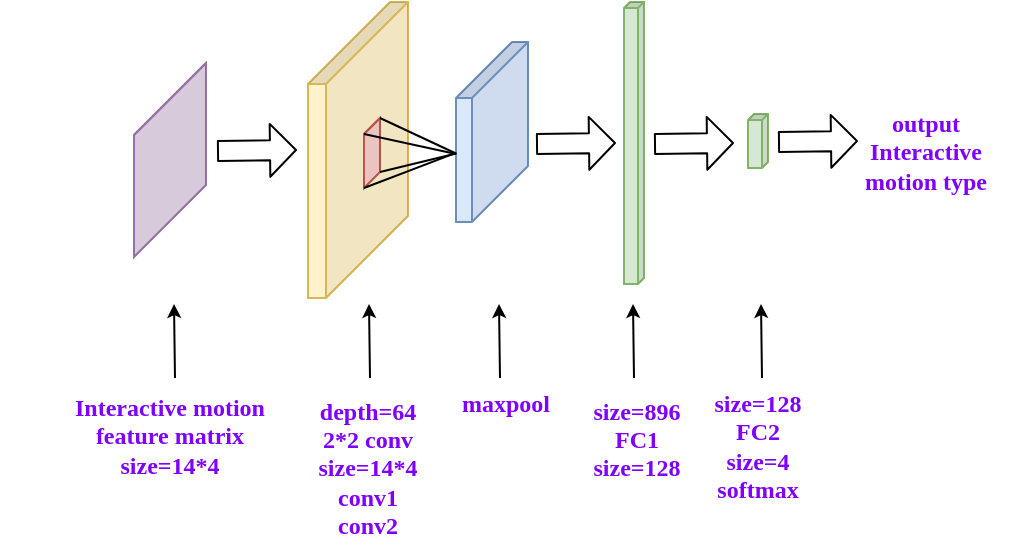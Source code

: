 <mxfile version="10.7.4" type="github"><diagram id="Kh02D2IHpJgUnBtiDbiR" name="Page-1"><mxGraphModel dx="702" dy="390" grid="1" gridSize="10" guides="1" tooltips="1" connect="1" arrows="1" fold="1" page="1" pageScale="1" pageWidth="827" pageHeight="1169" math="0" shadow="0"><root><mxCell id="0"/><mxCell id="1" parent="0"/><mxCell id="0RrtjifXPjOEfjAlMMHi-2" value="" style="shape=cube;whiteSpace=wrap;html=1;boundedLbl=1;backgroundOutline=1;darkOpacity=0.05;darkOpacity2=0.1;fillColor=#dae8fc;strokeColor=#6c8ebf;size=28;direction=south;" parent="1" vertex="1"><mxGeometry x="279" y="313" width="36" height="90" as="geometry"/></mxCell><mxCell id="0RrtjifXPjOEfjAlMMHi-3" value="" style="shape=cube;whiteSpace=wrap;html=1;boundedLbl=1;backgroundOutline=1;darkOpacity=0.05;darkOpacity2=0.1;fillColor=#fff2cc;strokeColor=#d6b656;size=41;direction=south;" parent="1" vertex="1"><mxGeometry x="205" y="293" width="50" height="148" as="geometry"/></mxCell><mxCell id="0RrtjifXPjOEfjAlMMHi-8" value="" style="shape=cube;whiteSpace=wrap;html=1;boundedLbl=1;backgroundOutline=1;darkOpacity=0.05;darkOpacity2=0.1;fillColor=#d5e8d4;strokeColor=#82b366;size=3;direction=south;" parent="1" vertex="1"><mxGeometry x="363" y="293" width="10" height="141" as="geometry"/></mxCell><mxCell id="0RrtjifXPjOEfjAlMMHi-9" value="" style="shape=cube;whiteSpace=wrap;html=1;boundedLbl=1;backgroundOutline=1;darkOpacity=0.05;darkOpacity2=0.1;fillColor=#d5e8d4;strokeColor=#82b366;size=3;direction=south;" parent="1" vertex="1"><mxGeometry x="425" y="349" width="10" height="27" as="geometry"/></mxCell><mxCell id="0RrtjifXPjOEfjAlMMHi-10" value="" style="shape=cube;whiteSpace=wrap;html=1;boundedLbl=1;backgroundOutline=1;darkOpacity=0.05;darkOpacity2=0.1;fillColor=#f8cecc;strokeColor=#b85450;size=9;direction=south;" parent="1" vertex="1"><mxGeometry x="233" y="351" width="8" height="35" as="geometry"/></mxCell><mxCell id="0RrtjifXPjOEfjAlMMHi-11" value="" style="endArrow=none;html=1;exitX=0;exitY=0;exitDx=8;exitDy=8;exitPerimeter=0;entryX=0.621;entryY=1.015;entryDx=0;entryDy=0;entryPerimeter=0;" parent="1" source="0RrtjifXPjOEfjAlMMHi-10" target="0RrtjifXPjOEfjAlMMHi-2" edge="1"><mxGeometry width="50" height="50" relative="1" as="geometry"><mxPoint x="330" y="500" as="sourcePoint"/><mxPoint x="267" y="368" as="targetPoint"/></mxGeometry></mxCell><mxCell id="0RrtjifXPjOEfjAlMMHi-12" value="" style="endArrow=none;html=1;exitX=0;exitY=0;exitDx=0;exitDy=0;exitPerimeter=0;entryX=0.621;entryY=0.993;entryDx=0;entryDy=0;entryPerimeter=0;" parent="1" source="0RrtjifXPjOEfjAlMMHi-10" target="0RrtjifXPjOEfjAlMMHi-2" edge="1"><mxGeometry width="50" height="50" relative="1" as="geometry"><mxPoint x="280" y="470" as="sourcePoint"/><mxPoint x="279" y="368" as="targetPoint"/></mxGeometry></mxCell><mxCell id="0RrtjifXPjOEfjAlMMHi-13" value="" style="endArrow=none;html=1;entryX=0;entryY=0;entryDx=35;entryDy=8;entryPerimeter=0;exitX=0.619;exitY=1.019;exitDx=0;exitDy=0;exitPerimeter=0;" parent="1" source="0RrtjifXPjOEfjAlMMHi-2" target="0RrtjifXPjOEfjAlMMHi-10" edge="1"><mxGeometry width="50" height="50" relative="1" as="geometry"><mxPoint x="270" y="365" as="sourcePoint"/><mxPoint x="250" y="520" as="targetPoint"/></mxGeometry></mxCell><mxCell id="0RrtjifXPjOEfjAlMMHi-14" value="" style="endArrow=none;html=1;entryX=0;entryY=0;entryDx=27;entryDy=0;entryPerimeter=0;exitX=0.619;exitY=0.998;exitDx=0;exitDy=0;exitPerimeter=0;" parent="1" source="0RrtjifXPjOEfjAlMMHi-2" target="0RrtjifXPjOEfjAlMMHi-10" edge="1"><mxGeometry width="50" height="50" relative="1" as="geometry"><mxPoint x="270" y="372" as="sourcePoint"/><mxPoint x="280" y="380" as="targetPoint"/></mxGeometry></mxCell><mxCell id="0RrtjifXPjOEfjAlMMHi-37" value="&lt;font color=&quot;#7f00ff&quot;&gt;&lt;b&gt;depth=64&lt;br&gt;2*2 conv&lt;br&gt;size=14*4&lt;br&gt;conv1&lt;br&gt;conv2&lt;/b&gt;&lt;/font&gt;&lt;br&gt;" style="text;html=1;strokeColor=none;fillColor=none;align=center;verticalAlign=middle;whiteSpace=wrap;rounded=0;fontFamily=Times New Roman;" parent="1" vertex="1"><mxGeometry x="200" y="492" width="70" height="68" as="geometry"/></mxCell><mxCell id="0RrtjifXPjOEfjAlMMHi-38" value="&lt;font color=&quot;#7f00ff&quot;&gt;&lt;b&gt;&lt;br&gt;maxpool&lt;br&gt;&lt;/b&gt;&lt;/font&gt;&lt;br&gt;" style="text;html=1;strokeColor=none;fillColor=none;align=center;verticalAlign=middle;whiteSpace=wrap;rounded=0;fontFamily=Times New Roman;" parent="1" vertex="1"><mxGeometry x="284" y="487" width="40" height="14" as="geometry"/></mxCell><mxCell id="0RrtjifXPjOEfjAlMMHi-43" value="&lt;font color=&quot;#7f00ff&quot;&gt;&lt;b&gt;size=896&lt;br&gt;FC1&lt;br&gt;size=128&lt;br&gt;&lt;br&gt;&lt;/b&gt;&lt;/font&gt;&lt;br&gt;" style="text;html=1;strokeColor=none;fillColor=none;align=center;verticalAlign=middle;whiteSpace=wrap;rounded=0;direction=south;fontFamily=Times New Roman;" parent="1" vertex="1"><mxGeometry x="356.5" y="507" width="25" height="37" as="geometry"/></mxCell><mxCell id="0RrtjifXPjOEfjAlMMHi-47" value="" style="shape=cube;whiteSpace=wrap;html=1;boundedLbl=1;backgroundOutline=1;darkOpacity=0.05;darkOpacity2=0.1;fillColor=#e1d5e7;strokeColor=#9673a6;size=41;direction=south;" parent="1" vertex="1"><mxGeometry x="118" y="323.5" width="36" height="97" as="geometry"/></mxCell><mxCell id="CtdJrrE9eR4Qstlal3_W-2" value="&lt;font style=&quot;font-size: 12px&quot; color=&quot;#7f00ff&quot;&gt;&lt;b&gt;Interactive motion&lt;br&gt;feature matrix&lt;br&gt;size=14*4&lt;/b&gt;&lt;/font&gt;&lt;br&gt;" style="text;html=1;strokeColor=none;fillColor=none;align=center;verticalAlign=middle;whiteSpace=wrap;rounded=0;fontFamily=Times New Roman;" parent="1" vertex="1"><mxGeometry x="51" y="488" width="170" height="44" as="geometry"/></mxCell><mxCell id="CtdJrrE9eR4Qstlal3_W-9" value="" style="shape=flexArrow;endArrow=classic;html=1;endWidth=15.429;endSize=4;startWidth=15.429;startSize=6.669;width=10;entryX=0;entryY=0;entryDx=64.5;entryDy=10;entryPerimeter=0;" parent="1" edge="1"><mxGeometry width="50" height="50" relative="1" as="geometry"><mxPoint x="378" y="364" as="sourcePoint"/><mxPoint x="418" y="363.5" as="targetPoint"/></mxGeometry></mxCell><mxCell id="CtdJrrE9eR4Qstlal3_W-13" value="" style="endArrow=classic;html=1;endSize=4;" parent="1" edge="1"><mxGeometry width="50" height="50" relative="1" as="geometry"><mxPoint x="236" y="481" as="sourcePoint"/><mxPoint x="235.5" y="444" as="targetPoint"/></mxGeometry></mxCell><mxCell id="CtdJrrE9eR4Qstlal3_W-14" value="" style="endArrow=classic;html=1;endSize=4;" parent="1" edge="1"><mxGeometry width="50" height="50" relative="1" as="geometry"><mxPoint x="301" y="481" as="sourcePoint"/><mxPoint x="300.5" y="444" as="targetPoint"/></mxGeometry></mxCell><mxCell id="CtdJrrE9eR4Qstlal3_W-15" value="" style="endArrow=classic;html=1;endSize=4;" parent="1" edge="1"><mxGeometry width="50" height="50" relative="1" as="geometry"><mxPoint x="138.5" y="481" as="sourcePoint"/><mxPoint x="138" y="444" as="targetPoint"/></mxGeometry></mxCell><mxCell id="_HbQwfRfAWt0mscIxknr-1" value="" style="shape=flexArrow;endArrow=classic;html=1;endWidth=15.429;endSize=4;startWidth=15.429;startSize=6.669;width=10;entryX=0;entryY=0;entryDx=64.5;entryDy=10;entryPerimeter=0;" parent="1" edge="1"><mxGeometry width="50" height="50" relative="1" as="geometry"><mxPoint x="319" y="364" as="sourcePoint"/><mxPoint x="359" y="363.5" as="targetPoint"/></mxGeometry></mxCell><mxCell id="_HbQwfRfAWt0mscIxknr-3" value="" style="shape=flexArrow;endArrow=classic;html=1;endWidth=15.429;endSize=4;startWidth=15.429;startSize=6.669;width=10;entryX=0;entryY=0;entryDx=64.5;entryDy=10;entryPerimeter=0;" parent="1" edge="1"><mxGeometry width="50" height="50" relative="1" as="geometry"><mxPoint x="159.5" y="367.5" as="sourcePoint"/><mxPoint x="199.5" y="367" as="targetPoint"/></mxGeometry></mxCell><mxCell id="KZooT0G6KpFMYx8SuihJ-6" value="" style="endArrow=classic;html=1;endSize=4;" edge="1" parent="1"><mxGeometry width="50" height="50" relative="1" as="geometry"><mxPoint x="368" y="481" as="sourcePoint"/><mxPoint x="367.5" y="444" as="targetPoint"/></mxGeometry></mxCell><mxCell id="KZooT0G6KpFMYx8SuihJ-7" value="&lt;b&gt;&lt;font color=&quot;#7f00ff&quot; face=&quot;Times New Roman&quot;&gt;size=128&lt;br&gt;FC2&lt;br&gt;size=4&lt;br&gt;softmax&lt;/font&gt;&lt;/b&gt;" style="text;html=1;strokeColor=none;fillColor=none;align=center;verticalAlign=middle;whiteSpace=wrap;rounded=0;" vertex="1" parent="1"><mxGeometry x="410" y="505" width="40" height="20" as="geometry"/></mxCell><mxCell id="KZooT0G6KpFMYx8SuihJ-8" value="" style="endArrow=classic;html=1;endSize=4;" edge="1" parent="1"><mxGeometry width="50" height="50" relative="1" as="geometry"><mxPoint x="432" y="481" as="sourcePoint"/><mxPoint x="431.5" y="444" as="targetPoint"/></mxGeometry></mxCell><mxCell id="KZooT0G6KpFMYx8SuihJ-11" value="" style="shape=flexArrow;endArrow=classic;html=1;endWidth=15.429;endSize=4;startWidth=15.429;startSize=6.669;width=10;entryX=0;entryY=0;entryDx=64.5;entryDy=10;entryPerimeter=0;" edge="1" parent="1"><mxGeometry width="50" height="50" relative="1" as="geometry"><mxPoint x="440" y="363" as="sourcePoint"/><mxPoint x="480" y="362.5" as="targetPoint"/></mxGeometry></mxCell><mxCell id="KZooT0G6KpFMYx8SuihJ-12" value="&lt;font color=&quot;#7f00ff&quot; face=&quot;Times New Roman&quot;&gt;&lt;b&gt;output&lt;br&gt;Interactive motion type&lt;/b&gt;&lt;/font&gt;&lt;br&gt;" style="text;html=1;strokeColor=none;fillColor=none;align=center;verticalAlign=middle;whiteSpace=wrap;rounded=0;" vertex="1" parent="1"><mxGeometry x="469" y="357.5" width="90" height="20" as="geometry"/></mxCell></root></mxGraphModel></diagram></mxfile>